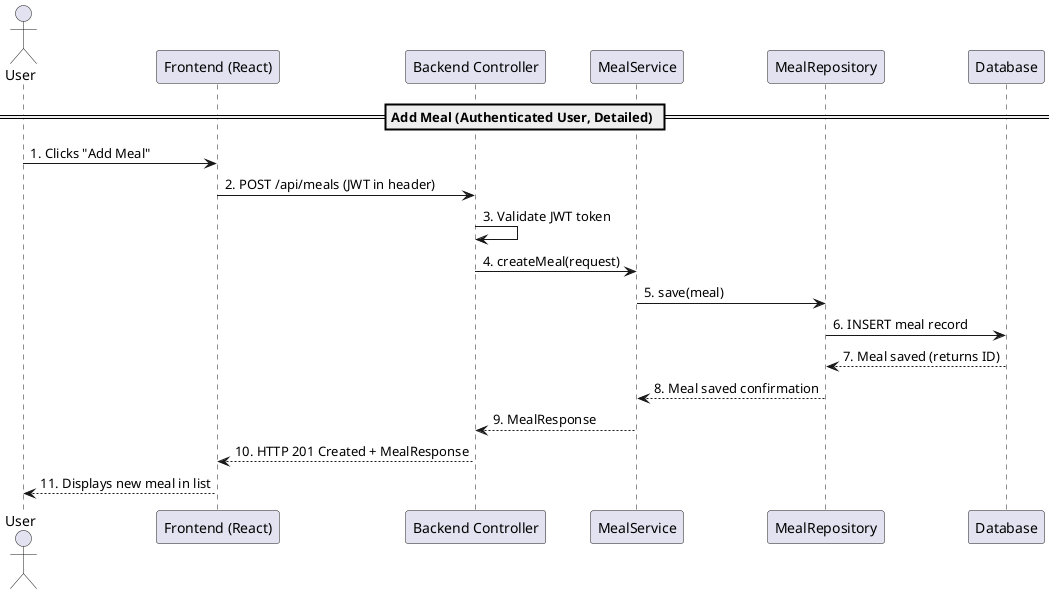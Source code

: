 @startuml
actor User
participant "Frontend (React)" as FE
participant "Backend Controller" as BE
participant "MealService" as Service
participant "MealRepository" as Repo
participant "Database" as DB

== Add Meal (Authenticated User, Detailed) ==

User -> FE: 1. Clicks "Add Meal"
FE -> BE: 2. POST /api/meals (JWT in header)
BE -> BE: 3. Validate JWT token
BE -> Service: 4. createMeal(request)
Service -> Repo: 5. save(meal)
Repo -> DB: 6. INSERT meal record
DB --> Repo: 7. Meal saved (returns ID)
Repo --> Service: 8. Meal saved confirmation
Service --> BE: 9. MealResponse
BE --> FE: 10. HTTP 201 Created + MealResponse
FE --> User: 11. Displays new meal in list

@enduml
